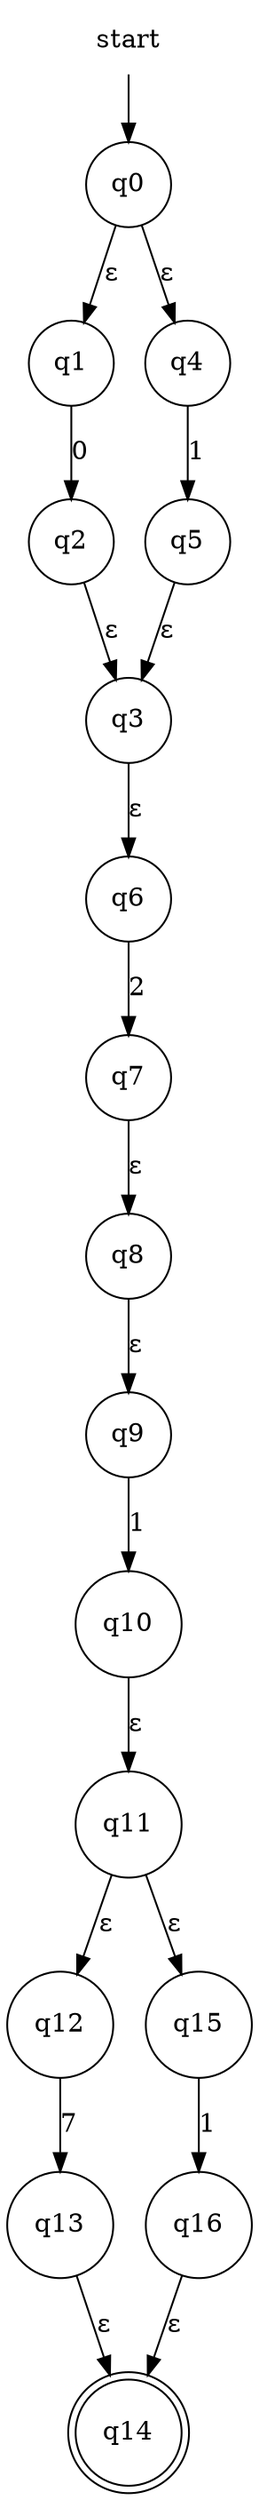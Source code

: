 digraph automaton {
    node [shape=none]; start;
    node [shape=doublecircle]; "q14";
    node [shape=circle];
    start -> "q0";
    "q0" -> "q1" [label="&epsilon;"];
    "q0" -> "q4" [label="&epsilon;"];
    "q1" -> "q2" [label="0"];
    "q2" -> "q3" [label="&epsilon;"];
    "q3" -> "q6" [label="&epsilon;"];
    "q4" -> "q5" [label="1"];
    "q5" -> "q3" [label="&epsilon;"];
    "q6" -> "q7" [label="2"];
    "q7" -> "q8" [label="&epsilon;"];
    "q8" -> "q9" [label="&epsilon;"];
    "q9" -> "q10" [label="1"];
    "q10" -> "q11" [label="&epsilon;"];
    "q11" -> "q12" [label="&epsilon;"];
    "q11" -> "q15" [label="&epsilon;"];
    "q12" -> "q13" [label="7"];
    "q13" -> "q14" [label="&epsilon;"];
    "q15" -> "q16" [label="1"];
    "q16" -> "q14" [label="&epsilon;"];
}
